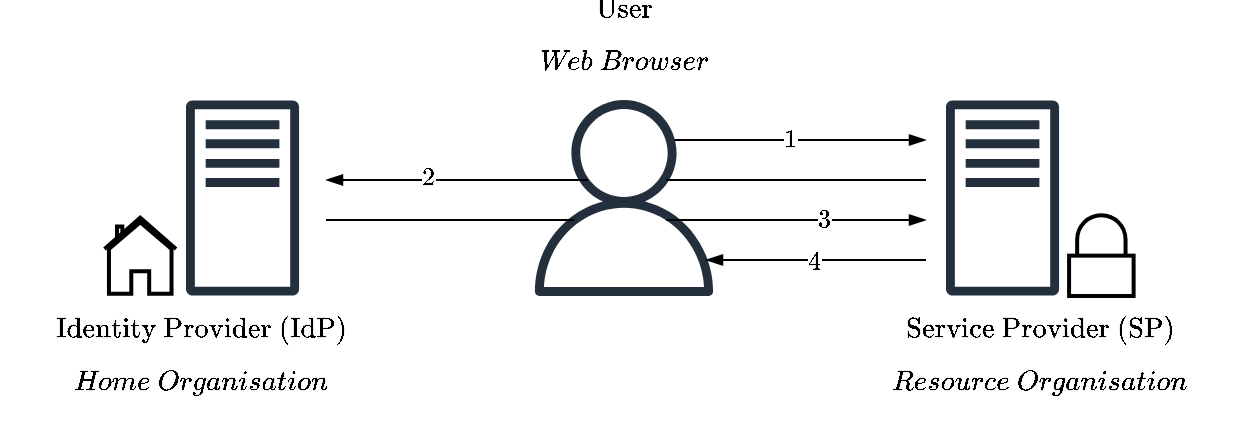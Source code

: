 <mxfile version="24.8.3">
  <diagram name="Page-1" id="bDgfQEggFynguPkO4ypH">
    <mxGraphModel dx="902" dy="500" grid="1" gridSize="10" guides="1" tooltips="1" connect="1" arrows="1" fold="1" page="1" pageScale="1" pageWidth="827" pageHeight="1169" math="1" shadow="0">
      <root>
        <mxCell id="0" />
        <mxCell id="1" parent="0" />
        <mxCell id="CMSXOrC1Qovgn56q17M1-4" value="" style="endArrow=blockThin;html=1;rounded=0;curved=0;endFill=1;fontFamily=Helvetica;" parent="1" edge="1">
          <mxGeometry width="50" height="50" relative="1" as="geometry">
            <mxPoint x="402" y="280" as="sourcePoint" />
            <mxPoint x="530" y="280" as="targetPoint" />
          </mxGeometry>
        </mxCell>
        <mxCell id="CMSXOrC1Qovgn56q17M1-7" value="$$1$$" style="edgeLabel;html=1;align=center;verticalAlign=middle;resizable=0;points=[];rounded=0;fontFamily=Helvetica;" parent="CMSXOrC1Qovgn56q17M1-4" vertex="1" connectable="0">
          <mxGeometry x="-0.281" y="2" relative="1" as="geometry">
            <mxPoint x="14" y="2" as="offset" />
          </mxGeometry>
        </mxCell>
        <mxCell id="CMSXOrC1Qovgn56q17M1-3" value="" style="outlineConnect=0;fontColor=#232F3E;gradientColor=none;fillColor=#232F3D;strokeColor=none;dashed=0;verticalLabelPosition=bottom;verticalAlign=top;align=center;html=1;fontSize=12;fontStyle=0;aspect=fixed;pointerEvents=1;shape=mxgraph.aws4.user;fillStyle=solid;shadow=0;rounded=0;fontFamily=Helvetica;" parent="1" vertex="1">
          <mxGeometry x="330" y="260" width="98" height="98" as="geometry" />
        </mxCell>
        <mxCell id="CMSXOrC1Qovgn56q17M1-10" value="" style="endArrow=none;html=1;rounded=0;exitX=0.736;exitY=0.408;exitDx=0;exitDy=0;exitPerimeter=0;fontFamily=Helvetica;" parent="1" source="CMSXOrC1Qovgn56q17M1-3" edge="1">
          <mxGeometry width="50" height="50" relative="1" as="geometry">
            <mxPoint x="430" y="300" as="sourcePoint" />
            <mxPoint x="530" y="300" as="targetPoint" />
          </mxGeometry>
        </mxCell>
        <mxCell id="CMSXOrC1Qovgn56q17M1-12" value="" style="endArrow=blockThin;html=1;rounded=0;endFill=1;fontFamily=Helvetica;" parent="1" edge="1">
          <mxGeometry width="50" height="50" relative="1" as="geometry">
            <mxPoint x="361" y="300" as="sourcePoint" />
            <mxPoint x="230" y="300" as="targetPoint" />
          </mxGeometry>
        </mxCell>
        <mxCell id="CMSXOrC1Qovgn56q17M1-15" value="$$2$$" style="edgeLabel;html=1;align=center;verticalAlign=middle;resizable=0;points=[];rounded=0;fontFamily=Helvetica;" parent="CMSXOrC1Qovgn56q17M1-12" vertex="1" connectable="0">
          <mxGeometry x="0.11" y="-1" relative="1" as="geometry">
            <mxPoint x="-8" as="offset" />
          </mxGeometry>
        </mxCell>
        <mxCell id="CMSXOrC1Qovgn56q17M1-13" value="" style="endArrow=blockThin;html=1;rounded=0;endFill=1;fontFamily=Helvetica;" parent="1" edge="1">
          <mxGeometry width="50" height="50" relative="1" as="geometry">
            <mxPoint x="400" y="320" as="sourcePoint" />
            <mxPoint x="530" y="320" as="targetPoint" />
          </mxGeometry>
        </mxCell>
        <mxCell id="CMSXOrC1Qovgn56q17M1-16" value="$$3$$" style="edgeLabel;html=1;align=center;verticalAlign=middle;resizable=0;points=[];rounded=0;fontFamily=Helvetica;" parent="CMSXOrC1Qovgn56q17M1-13" vertex="1" connectable="0">
          <mxGeometry x="0.209" relative="1" as="geometry">
            <mxPoint as="offset" />
          </mxGeometry>
        </mxCell>
        <mxCell id="CMSXOrC1Qovgn56q17M1-14" value="" style="endArrow=none;html=1;rounded=0;fontFamily=Helvetica;" parent="1" edge="1">
          <mxGeometry width="50" height="50" relative="1" as="geometry">
            <mxPoint x="230" y="320" as="sourcePoint" />
            <mxPoint x="354.23" y="320" as="targetPoint" />
          </mxGeometry>
        </mxCell>
        <mxCell id="CMSXOrC1Qovgn56q17M1-18" value="" style="endArrow=blockThin;html=1;rounded=0;endFill=1;fontFamily=Helvetica;" parent="1" edge="1">
          <mxGeometry width="50" height="50" relative="1" as="geometry">
            <mxPoint x="530" y="340" as="sourcePoint" />
            <mxPoint x="420" y="340" as="targetPoint" />
          </mxGeometry>
        </mxCell>
        <mxCell id="CMSXOrC1Qovgn56q17M1-20" value="$$4$$" style="edgeLabel;html=1;align=center;verticalAlign=middle;resizable=0;points=[];fontFamily=Helvetica;" parent="CMSXOrC1Qovgn56q17M1-18" vertex="1" connectable="0">
          <mxGeometry x="0.017" y="1" relative="1" as="geometry">
            <mxPoint as="offset" />
          </mxGeometry>
        </mxCell>
        <mxCell id="CMSXOrC1Qovgn56q17M1-27" value="&lt;div&gt;$$\text{Identity Provider (IdP)}$$&lt;/div&gt;&lt;div&gt;$$\textit{Home Organisation}$$&lt;br&gt;&lt;/div&gt;" style="text;html=1;align=center;verticalAlign=middle;whiteSpace=wrap;rounded=0;" parent="1" vertex="1">
          <mxGeometry x="67.89" y="370" width="200" height="50" as="geometry" />
        </mxCell>
        <mxCell id="CMSXOrC1Qovgn56q17M1-28" value="&lt;div&gt;$$\text{Service Provider (SP)}$$&lt;/div&gt;&lt;div&gt;$$\textit{Resource Organisation}$$&lt;br&gt;&lt;/div&gt;" style="text;html=1;align=center;verticalAlign=middle;whiteSpace=wrap;rounded=0;" parent="1" vertex="1">
          <mxGeometry x="486.91" y="370" width="200" height="50" as="geometry" />
        </mxCell>
        <mxCell id="CMSXOrC1Qovgn56q17M1-30" value="&lt;div&gt;$$\text{User}$$&lt;/div&gt;&lt;div&gt;$$\textit{Web Browser}$$&lt;br&gt;&lt;/div&gt;" style="text;html=1;align=center;verticalAlign=middle;whiteSpace=wrap;rounded=0;" parent="1" vertex="1">
          <mxGeometry x="279" y="210" width="200" height="50" as="geometry" />
        </mxCell>
        <mxCell id="QHOG9FVJiGcemUXWgg4h-6" value="" style="group" vertex="1" connectable="0" parent="1">
          <mxGeometry x="119.24" y="260" width="97.3" height="98" as="geometry" />
        </mxCell>
        <mxCell id="CMSXOrC1Qovgn56q17M1-1" value="" style="outlineConnect=0;fontColor=#232F3E;gradientColor=none;fillColor=#232F3D;strokeColor=none;dashed=0;verticalLabelPosition=bottom;verticalAlign=top;align=center;html=1;fontSize=12;fontStyle=0;aspect=fixed;pointerEvents=1;shape=mxgraph.aws4.traditional_server;rounded=0;fontFamily=Helvetica;" parent="QHOG9FVJiGcemUXWgg4h-6" vertex="1">
          <mxGeometry x="40.76" width="56.54" height="98" as="geometry" />
        </mxCell>
        <mxCell id="QHOG9FVJiGcemUXWgg4h-5" value="" style="html=1;verticalLabelPosition=bottom;align=center;labelBackgroundColor=#ffffff;verticalAlign=top;strokeWidth=2;strokeColor=#000000;shadow=0;dashed=0;shape=mxgraph.ios7.icons.home;" vertex="1" parent="QHOG9FVJiGcemUXWgg4h-6">
          <mxGeometry y="58.83" width="35.76" height="38" as="geometry" />
        </mxCell>
        <mxCell id="QHOG9FVJiGcemUXWgg4h-7" value="" style="group" vertex="1" connectable="0" parent="1">
          <mxGeometry x="540" y="260" width="93.81" height="98" as="geometry" />
        </mxCell>
        <mxCell id="CMSXOrC1Qovgn56q17M1-2" value="" style="outlineConnect=0;fontColor=#232F3E;gradientColor=none;fillColor=#232F3D;strokeColor=none;dashed=0;verticalLabelPosition=bottom;verticalAlign=top;align=center;html=1;fontSize=12;fontStyle=0;aspect=fixed;pointerEvents=1;shape=mxgraph.aws4.traditional_server;rounded=0;fontFamily=Helvetica;" parent="QHOG9FVJiGcemUXWgg4h-7" vertex="1">
          <mxGeometry width="56.54" height="98" as="geometry" />
        </mxCell>
        <mxCell id="QHOG9FVJiGcemUXWgg4h-4" value="" style="html=1;verticalLabelPosition=bottom;align=center;labelBackgroundColor=#ffffff;verticalAlign=top;strokeWidth=2;strokeColor=#000000;shadow=0;dashed=0;shape=mxgraph.ios7.icons.locked;" vertex="1" parent="QHOG9FVJiGcemUXWgg4h-7">
          <mxGeometry x="61.54" y="57.66" width="32.27" height="40.34" as="geometry" />
        </mxCell>
      </root>
    </mxGraphModel>
  </diagram>
</mxfile>

